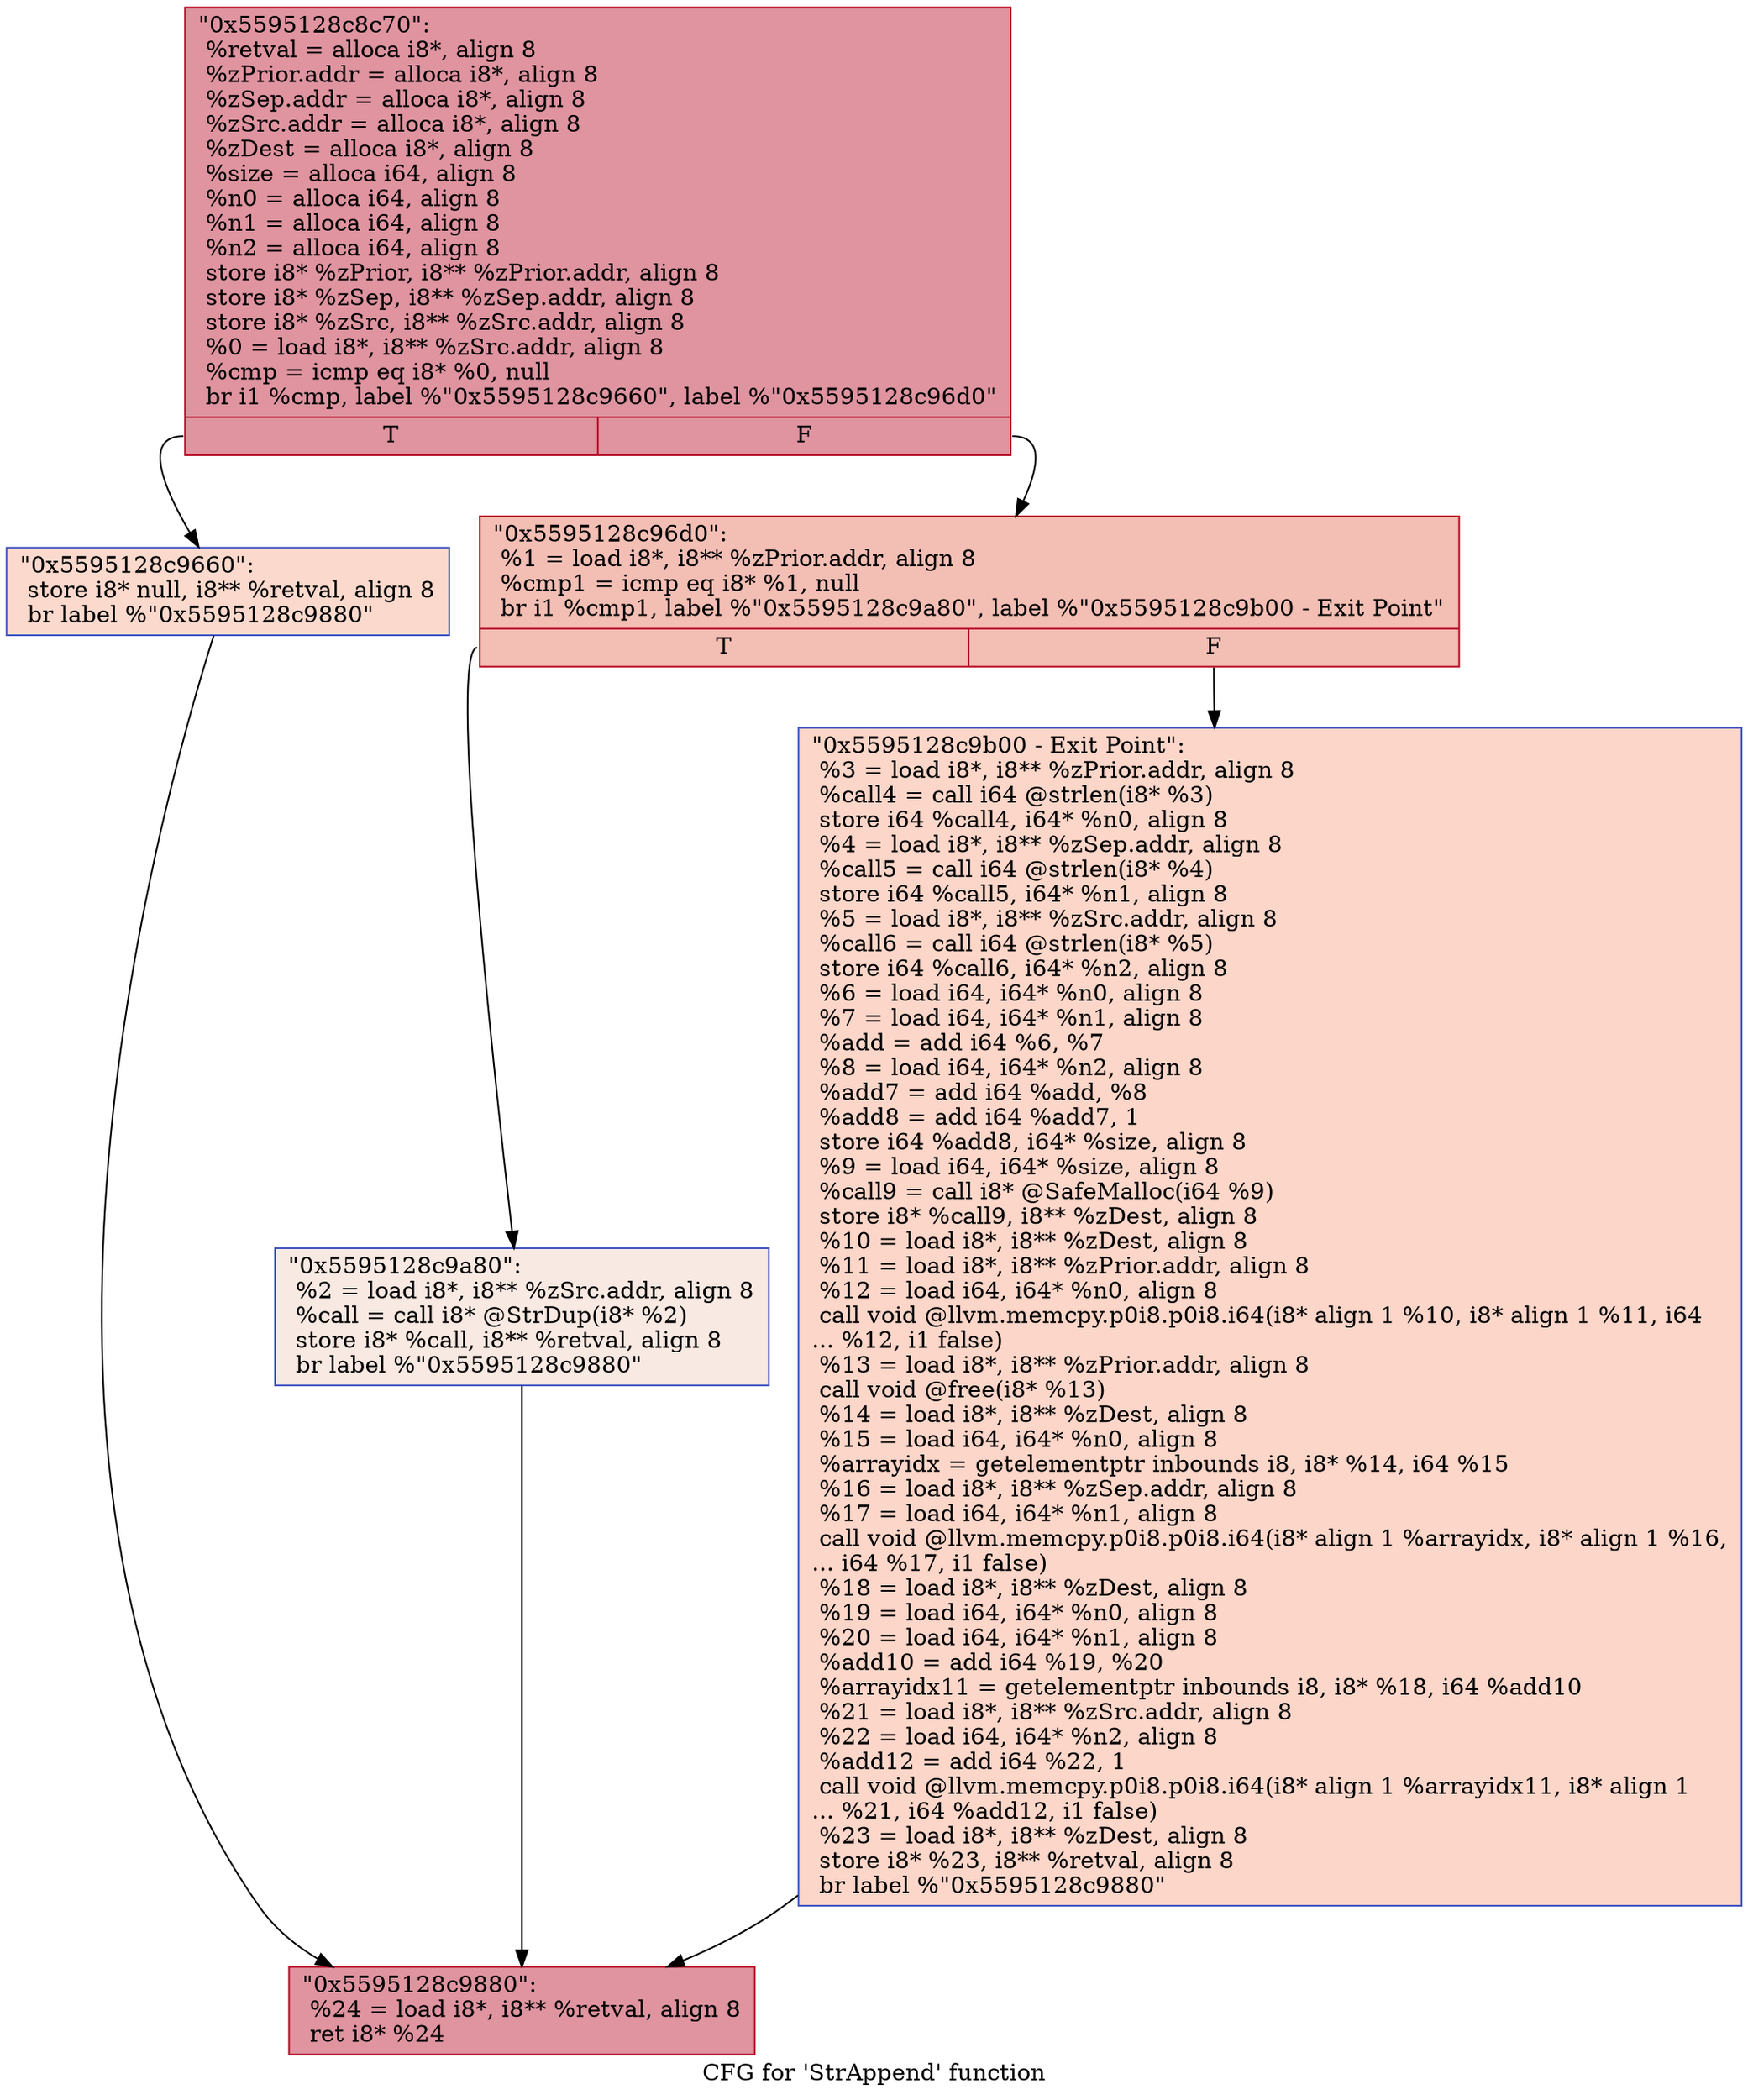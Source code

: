 digraph "CFG for 'StrAppend' function" {
	label="CFG for 'StrAppend' function";

	Node0x5595128c8c70 [shape=record,color="#b70d28ff", style=filled, fillcolor="#b70d2870",label="{\"0x5595128c8c70\":\l  %retval = alloca i8*, align 8\l  %zPrior.addr = alloca i8*, align 8\l  %zSep.addr = alloca i8*, align 8\l  %zSrc.addr = alloca i8*, align 8\l  %zDest = alloca i8*, align 8\l  %size = alloca i64, align 8\l  %n0 = alloca i64, align 8\l  %n1 = alloca i64, align 8\l  %n2 = alloca i64, align 8\l  store i8* %zPrior, i8** %zPrior.addr, align 8\l  store i8* %zSep, i8** %zSep.addr, align 8\l  store i8* %zSrc, i8** %zSrc.addr, align 8\l  %0 = load i8*, i8** %zSrc.addr, align 8\l  %cmp = icmp eq i8* %0, null\l  br i1 %cmp, label %\"0x5595128c9660\", label %\"0x5595128c96d0\"\l|{<s0>T|<s1>F}}"];
	Node0x5595128c8c70:s0 -> Node0x5595128c9660;
	Node0x5595128c8c70:s1 -> Node0x5595128c96d0;
	Node0x5595128c9660 [shape=record,color="#3d50c3ff", style=filled, fillcolor="#f7ac8e70",label="{\"0x5595128c9660\":                                 \l  store i8* null, i8** %retval, align 8\l  br label %\"0x5595128c9880\"\l}"];
	Node0x5595128c9660 -> Node0x5595128c9880;
	Node0x5595128c96d0 [shape=record,color="#b70d28ff", style=filled, fillcolor="#e36c5570",label="{\"0x5595128c96d0\":                                 \l  %1 = load i8*, i8** %zPrior.addr, align 8\l  %cmp1 = icmp eq i8* %1, null\l  br i1 %cmp1, label %\"0x5595128c9a80\", label %\"0x5595128c9b00 - Exit Point\"\l|{<s0>T|<s1>F}}"];
	Node0x5595128c96d0:s0 -> Node0x5595128c9a80;
	Node0x5595128c96d0:s1 -> Node0x5595128c9b00;
	Node0x5595128c9a80 [shape=record,color="#3d50c3ff", style=filled, fillcolor="#efcebd70",label="{\"0x5595128c9a80\":                                 \l  %2 = load i8*, i8** %zSrc.addr, align 8\l  %call = call i8* @StrDup(i8* %2)\l  store i8* %call, i8** %retval, align 8\l  br label %\"0x5595128c9880\"\l}"];
	Node0x5595128c9a80 -> Node0x5595128c9880;
	Node0x5595128c9b00 [shape=record,color="#3d50c3ff", style=filled, fillcolor="#f6a38570",label="{\"0x5595128c9b00 - Exit Point\":                    \l  %3 = load i8*, i8** %zPrior.addr, align 8\l  %call4 = call i64 @strlen(i8* %3)\l  store i64 %call4, i64* %n0, align 8\l  %4 = load i8*, i8** %zSep.addr, align 8\l  %call5 = call i64 @strlen(i8* %4)\l  store i64 %call5, i64* %n1, align 8\l  %5 = load i8*, i8** %zSrc.addr, align 8\l  %call6 = call i64 @strlen(i8* %5)\l  store i64 %call6, i64* %n2, align 8\l  %6 = load i64, i64* %n0, align 8\l  %7 = load i64, i64* %n1, align 8\l  %add = add i64 %6, %7\l  %8 = load i64, i64* %n2, align 8\l  %add7 = add i64 %add, %8\l  %add8 = add i64 %add7, 1\l  store i64 %add8, i64* %size, align 8\l  %9 = load i64, i64* %size, align 8\l  %call9 = call i8* @SafeMalloc(i64 %9)\l  store i8* %call9, i8** %zDest, align 8\l  %10 = load i8*, i8** %zDest, align 8\l  %11 = load i8*, i8** %zPrior.addr, align 8\l  %12 = load i64, i64* %n0, align 8\l  call void @llvm.memcpy.p0i8.p0i8.i64(i8* align 1 %10, i8* align 1 %11, i64\l... %12, i1 false)\l  %13 = load i8*, i8** %zPrior.addr, align 8\l  call void @free(i8* %13)\l  %14 = load i8*, i8** %zDest, align 8\l  %15 = load i64, i64* %n0, align 8\l  %arrayidx = getelementptr inbounds i8, i8* %14, i64 %15\l  %16 = load i8*, i8** %zSep.addr, align 8\l  %17 = load i64, i64* %n1, align 8\l  call void @llvm.memcpy.p0i8.p0i8.i64(i8* align 1 %arrayidx, i8* align 1 %16,\l... i64 %17, i1 false)\l  %18 = load i8*, i8** %zDest, align 8\l  %19 = load i64, i64* %n0, align 8\l  %20 = load i64, i64* %n1, align 8\l  %add10 = add i64 %19, %20\l  %arrayidx11 = getelementptr inbounds i8, i8* %18, i64 %add10\l  %21 = load i8*, i8** %zSrc.addr, align 8\l  %22 = load i64, i64* %n2, align 8\l  %add12 = add i64 %22, 1\l  call void @llvm.memcpy.p0i8.p0i8.i64(i8* align 1 %arrayidx11, i8* align 1\l... %21, i64 %add12, i1 false)\l  %23 = load i8*, i8** %zDest, align 8\l  store i8* %23, i8** %retval, align 8\l  br label %\"0x5595128c9880\"\l}"];
	Node0x5595128c9b00 -> Node0x5595128c9880;
	Node0x5595128c9880 [shape=record,color="#b70d28ff", style=filled, fillcolor="#b70d2870",label="{\"0x5595128c9880\":                                 \l  %24 = load i8*, i8** %retval, align 8\l  ret i8* %24\l}"];
}
